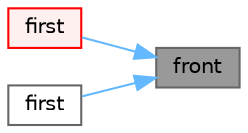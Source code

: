 digraph "front"
{
 // LATEX_PDF_SIZE
  bgcolor="transparent";
  edge [fontname=Helvetica,fontsize=10,labelfontname=Helvetica,labelfontsize=10];
  node [fontname=Helvetica,fontsize=10,shape=box,height=0.2,width=0.4];
  rankdir="RL";
  Node1 [id="Node000001",label="front",height=0.2,width=0.4,color="gray40", fillcolor="grey60", style="filled", fontcolor="black",tooltip=" "];
  Node1 -> Node2 [id="edge1_Node000001_Node000002",dir="back",color="steelblue1",style="solid",tooltip=" "];
  Node2 [id="Node000002",label="first",height=0.2,width=0.4,color="red", fillcolor="#FFF0F0", style="filled",URL="$classFoam_1_1UILList.html#ac3c55a6f2d3488db0c0bce114a09d7bc",tooltip=" "];
  Node1 -> Node6 [id="edge2_Node000001_Node000006",dir="back",color="steelblue1",style="solid",tooltip=" "];
  Node6 [id="Node000006",label="first",height=0.2,width=0.4,color="grey40", fillcolor="white", style="filled",URL="$classFoam_1_1UILList.html#a2e635ef572d73312f4b146376c13b066",tooltip=" "];
}
